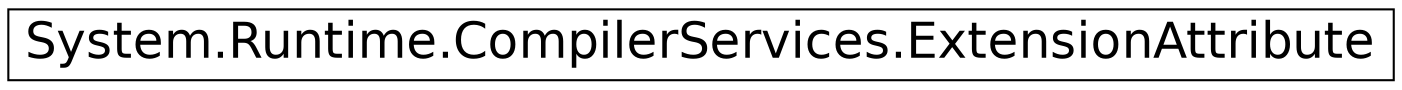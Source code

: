 digraph G
{
  edge [fontname="Helvetica",fontsize="24",labelfontname="Helvetica",labelfontsize="24"];
  node [fontname="Helvetica",fontsize="24",shape=record];
  rankdir="LR";
  Node1 [label="System.Runtime.CompilerServices.ExtensionAttribute",height=0.2,width=0.4,color="black", fillcolor="white", style="filled",URL="$class_system_1_1_runtime_1_1_compiler_services_1_1_extension_attribute.html"];
}
